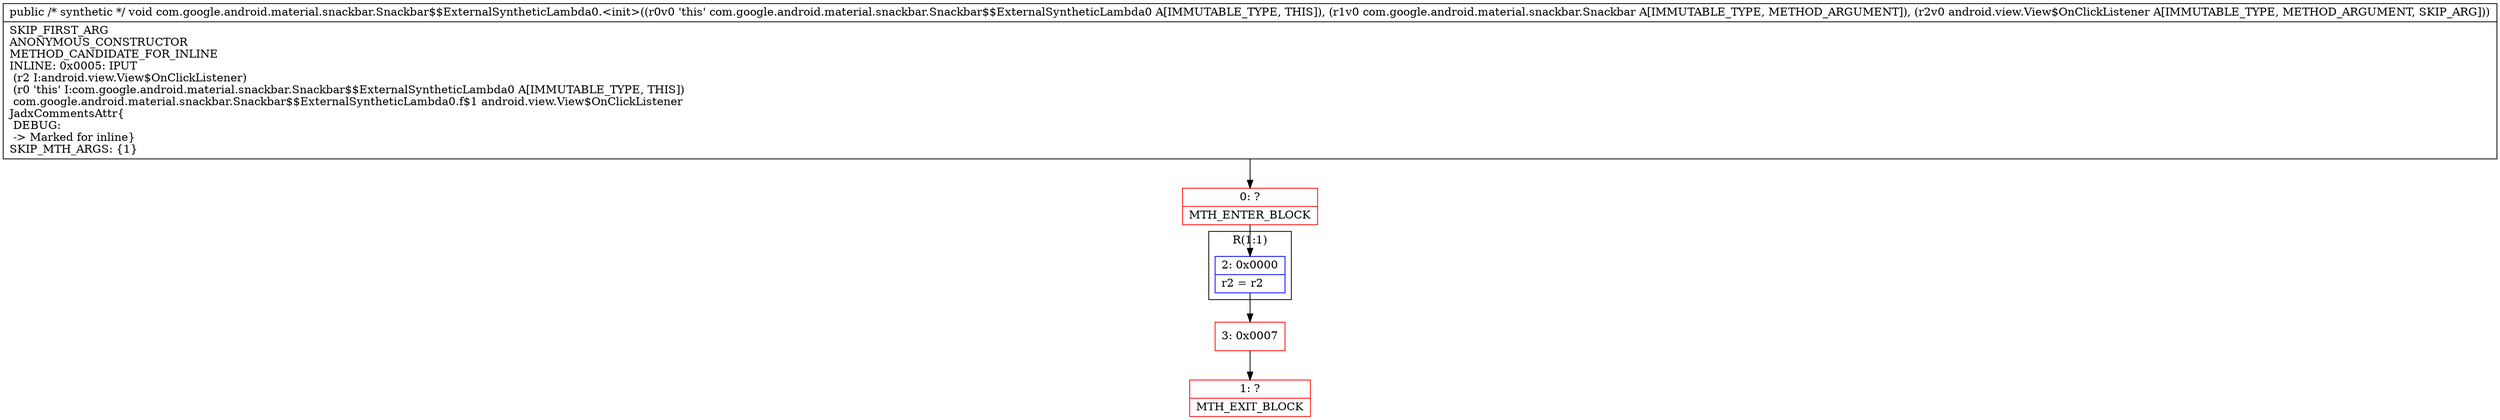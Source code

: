 digraph "CFG forcom.google.android.material.snackbar.Snackbar$$ExternalSyntheticLambda0.\<init\>(Lcom\/google\/android\/material\/snackbar\/Snackbar;Landroid\/view\/View$OnClickListener;)V" {
subgraph cluster_Region_1876011470 {
label = "R(1:1)";
node [shape=record,color=blue];
Node_2 [shape=record,label="{2\:\ 0x0000|r2 = r2\l}"];
}
Node_0 [shape=record,color=red,label="{0\:\ ?|MTH_ENTER_BLOCK\l}"];
Node_3 [shape=record,color=red,label="{3\:\ 0x0007}"];
Node_1 [shape=record,color=red,label="{1\:\ ?|MTH_EXIT_BLOCK\l}"];
MethodNode[shape=record,label="{public \/* synthetic *\/ void com.google.android.material.snackbar.Snackbar$$ExternalSyntheticLambda0.\<init\>((r0v0 'this' com.google.android.material.snackbar.Snackbar$$ExternalSyntheticLambda0 A[IMMUTABLE_TYPE, THIS]), (r1v0 com.google.android.material.snackbar.Snackbar A[IMMUTABLE_TYPE, METHOD_ARGUMENT]), (r2v0 android.view.View$OnClickListener A[IMMUTABLE_TYPE, METHOD_ARGUMENT, SKIP_ARG]))  | SKIP_FIRST_ARG\lANONYMOUS_CONSTRUCTOR\lMETHOD_CANDIDATE_FOR_INLINE\lINLINE: 0x0005: IPUT  \l  (r2 I:android.view.View$OnClickListener)\l  (r0 'this' I:com.google.android.material.snackbar.Snackbar$$ExternalSyntheticLambda0 A[IMMUTABLE_TYPE, THIS])\l com.google.android.material.snackbar.Snackbar$$ExternalSyntheticLambda0.f$1 android.view.View$OnClickListener\lJadxCommentsAttr\{\l DEBUG: \l \-\> Marked for inline\}\lSKIP_MTH_ARGS: \{1\}\l}"];
MethodNode -> Node_0;Node_2 -> Node_3;
Node_0 -> Node_2;
Node_3 -> Node_1;
}

